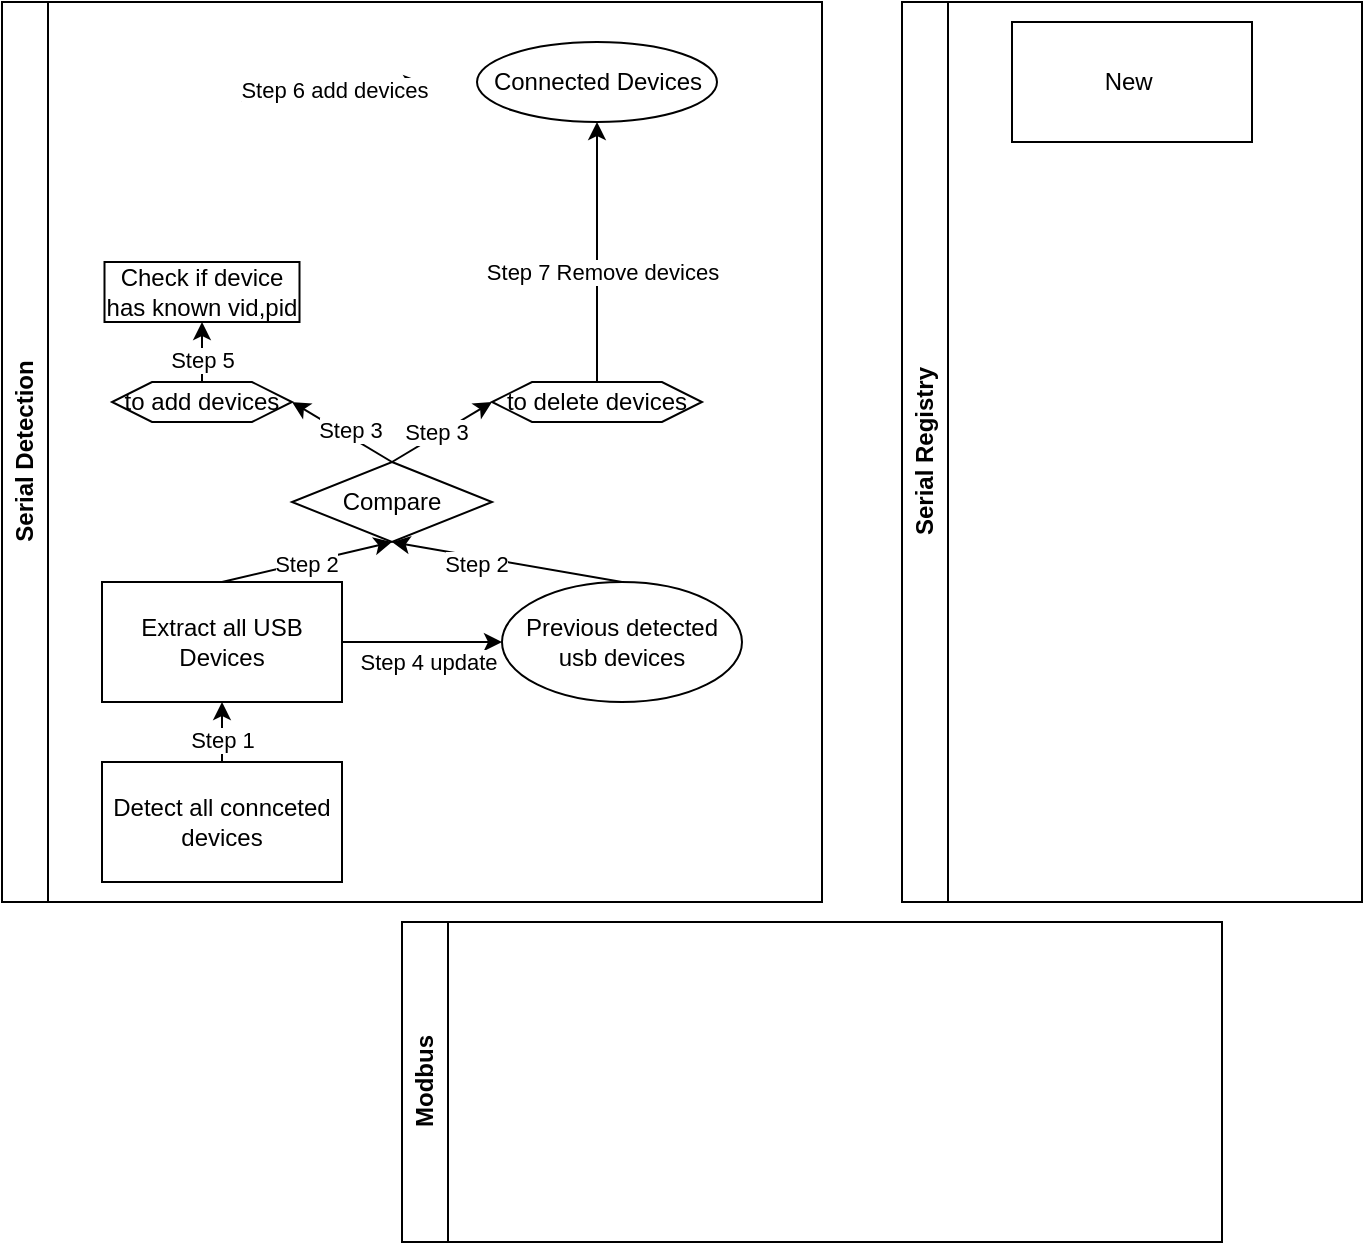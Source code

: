 <mxfile>
    <diagram id="gGUUZ6BF0hv9_rCV74nS" name="Page-1">
        <mxGraphModel dx="1656" dy="423" grid="1" gridSize="10" guides="1" tooltips="1" connect="1" arrows="1" fold="1" page="1" pageScale="1" pageWidth="850" pageHeight="1100" math="0" shadow="0">
            <root>
                <mxCell id="0"/>
                <mxCell id="1" parent="0"/>
                <mxCell id="3" value="Serial Detection" style="swimlane;horizontal=0;whiteSpace=wrap;html=1;" vertex="1" parent="1">
                    <mxGeometry x="-10" y="330" width="410" height="450" as="geometry"/>
                </mxCell>
                <mxCell id="7" style="edgeStyle=none;html=1;exitX=0.5;exitY=0;exitDx=0;exitDy=0;entryX=0.5;entryY=1;entryDx=0;entryDy=0;" edge="1" parent="3" source="5" target="6">
                    <mxGeometry relative="1" as="geometry"/>
                </mxCell>
                <mxCell id="20" value="Step 1" style="edgeLabel;html=1;align=center;verticalAlign=middle;resizable=0;points=[];" vertex="1" connectable="0" parent="7">
                    <mxGeometry x="-0.23" relative="1" as="geometry">
                        <mxPoint as="offset"/>
                    </mxGeometry>
                </mxCell>
                <mxCell id="5" value="Detect all connceted devices" style="rounded=0;whiteSpace=wrap;html=1;" vertex="1" parent="3">
                    <mxGeometry x="50" y="380" width="120" height="60" as="geometry"/>
                </mxCell>
                <mxCell id="18" style="edgeStyle=none;html=1;exitX=0.5;exitY=0;exitDx=0;exitDy=0;entryX=0.5;entryY=1;entryDx=0;entryDy=0;" edge="1" parent="3" source="6" target="12">
                    <mxGeometry relative="1" as="geometry"/>
                </mxCell>
                <mxCell id="21" value="Step 2" style="edgeLabel;html=1;align=center;verticalAlign=middle;resizable=0;points=[];" vertex="1" connectable="0" parent="18">
                    <mxGeometry x="-0.03" relative="1" as="geometry">
                        <mxPoint as="offset"/>
                    </mxGeometry>
                </mxCell>
                <mxCell id="25" style="edgeStyle=none;html=1;entryX=0;entryY=0.5;entryDx=0;entryDy=0;" edge="1" parent="3" source="6" target="70">
                    <mxGeometry relative="1" as="geometry">
                        <mxPoint x="260.0" y="320" as="targetPoint"/>
                    </mxGeometry>
                </mxCell>
                <mxCell id="26" value="Step 4 update" style="edgeLabel;html=1;align=center;verticalAlign=middle;resizable=0;points=[];" vertex="1" connectable="0" parent="25">
                    <mxGeometry x="-0.271" y="-2" relative="1" as="geometry">
                        <mxPoint x="14" y="8" as="offset"/>
                    </mxGeometry>
                </mxCell>
                <mxCell id="6" value="Extract all USB Devices" style="rounded=0;whiteSpace=wrap;html=1;" vertex="1" parent="3">
                    <mxGeometry x="50" y="290" width="120" height="60" as="geometry"/>
                </mxCell>
                <mxCell id="19" style="edgeStyle=none;html=1;exitX=0.5;exitY=0;exitDx=0;exitDy=0;entryX=0.5;entryY=1;entryDx=0;entryDy=0;" edge="1" parent="3" source="70" target="12">
                    <mxGeometry relative="1" as="geometry">
                        <mxPoint x="200" y="270" as="targetPoint"/>
                        <mxPoint x="320.0" y="350" as="sourcePoint"/>
                    </mxGeometry>
                </mxCell>
                <mxCell id="22" value="Step 2" style="edgeLabel;html=1;align=center;verticalAlign=middle;resizable=0;points=[];" vertex="1" connectable="0" parent="19">
                    <mxGeometry x="0.257" y="3" relative="1" as="geometry">
                        <mxPoint as="offset"/>
                    </mxGeometry>
                </mxCell>
                <mxCell id="16" style="edgeStyle=none;html=1;exitX=0.5;exitY=0;exitDx=0;exitDy=0;entryX=1;entryY=0.5;entryDx=0;entryDy=0;" edge="1" parent="3" source="12" target="13">
                    <mxGeometry relative="1" as="geometry"/>
                </mxCell>
                <mxCell id="23" value="Step 3" style="edgeLabel;html=1;align=center;verticalAlign=middle;resizable=0;points=[];" vertex="1" connectable="0" parent="16">
                    <mxGeometry x="-0.089" y="-3" relative="1" as="geometry">
                        <mxPoint as="offset"/>
                    </mxGeometry>
                </mxCell>
                <mxCell id="17" style="edgeStyle=none;html=1;exitX=0.5;exitY=0;exitDx=0;exitDy=0;entryX=0;entryY=0.5;entryDx=0;entryDy=0;" edge="1" parent="3" source="12" target="15">
                    <mxGeometry relative="1" as="geometry"/>
                </mxCell>
                <mxCell id="24" value="Step 3" style="edgeLabel;html=1;align=center;verticalAlign=middle;resizable=0;points=[];" vertex="1" connectable="0" parent="17">
                    <mxGeometry x="-0.069" y="2" relative="1" as="geometry">
                        <mxPoint as="offset"/>
                    </mxGeometry>
                </mxCell>
                <mxCell id="12" value="Compare" style="rhombus;whiteSpace=wrap;html=1;" vertex="1" parent="3">
                    <mxGeometry x="145" y="230" width="100" height="40" as="geometry"/>
                </mxCell>
                <mxCell id="13" value="to add devices&lt;span style=&quot;font-family: monospace; font-size: 0px; text-align: start; text-wrap-mode: nowrap;&quot;&gt;%3CmxGraphModel%3E%3Croot%3E%3CmxCell%20id%3D%220%22%2F%3E%3CmxCell%20id%3D%221%22%20parent%3D%220%22%2F%3E%3CmxCell%20id%3D%222%22%20value%3D%22Connected%20Devices%22%20style%3D%22rounded%3D0%3BwhiteSpace%3Dwrap%3Bhtml%3D1%3B%22%20vertex%3D%221%22%20parent%3D%221%22%3E%3CmxGeometry%20x%3D%22240%22%20y%3D%22460%22%20width%3D%22120%22%20height%3D%2260%22%20as%3D%22geometry%22%2F%3E%3C%2FmxCell%3E%3C%2Froot%3E%3C%2FmxGraphModel%3E&lt;/span&gt;" style="shape=hexagon;perimeter=hexagonPerimeter2;whiteSpace=wrap;html=1;fixedSize=1;" vertex="1" parent="3">
                    <mxGeometry x="55" y="190" width="90" height="20" as="geometry"/>
                </mxCell>
                <mxCell id="37" style="edgeStyle=none;html=1;exitX=0.5;exitY=0;exitDx=0;exitDy=0;entryX=0.5;entryY=1;entryDx=0;entryDy=0;" edge="1" parent="3" source="15" target="69">
                    <mxGeometry relative="1" as="geometry">
                        <mxPoint x="270.0" y="70" as="targetPoint"/>
                    </mxGeometry>
                </mxCell>
                <mxCell id="38" value="&lt;span style=&quot;color: rgb(0, 0, 0);&quot;&gt;Step 7 Remove devices&lt;/span&gt;" style="edgeLabel;html=1;align=center;verticalAlign=middle;resizable=0;points=[];" vertex="1" connectable="0" parent="37">
                    <mxGeometry x="-0.157" y="-2" relative="1" as="geometry">
                        <mxPoint as="offset"/>
                    </mxGeometry>
                </mxCell>
                <mxCell id="15" value="to delete devices" style="shape=hexagon;perimeter=hexagonPerimeter2;whiteSpace=wrap;html=1;fixedSize=1;" vertex="1" parent="3">
                    <mxGeometry x="245" y="190" width="105" height="20" as="geometry"/>
                </mxCell>
                <mxCell id="30" style="edgeStyle=none;html=1;entryX=0;entryY=0.5;entryDx=0;entryDy=0;" edge="1" parent="3">
                    <mxGeometry relative="1" as="geometry">
                        <mxPoint x="120" y="50" as="sourcePoint"/>
                        <mxPoint x="210.0" y="40" as="targetPoint"/>
                    </mxGeometry>
                </mxCell>
                <mxCell id="31" value="Text" style="edgeLabel;html=1;align=center;verticalAlign=middle;resizable=0;points=[];" vertex="1" connectable="0" parent="30">
                    <mxGeometry x="0.056" y="-1" relative="1" as="geometry">
                        <mxPoint as="offset"/>
                    </mxGeometry>
                </mxCell>
                <mxCell id="33" value="Step 6 add devices" style="edgeLabel;html=1;align=center;verticalAlign=middle;resizable=0;points=[];" vertex="1" connectable="0" parent="30">
                    <mxGeometry x="0.032" y="1" relative="1" as="geometry">
                        <mxPoint as="offset"/>
                    </mxGeometry>
                </mxCell>
                <mxCell id="29" value="Check if device has known vid,pid" style="rounded=0;whiteSpace=wrap;html=1;" vertex="1" parent="3">
                    <mxGeometry x="51.25" y="130" width="97.5" height="30" as="geometry"/>
                </mxCell>
                <mxCell id="28" style="edgeStyle=none;html=1;exitX=0.5;exitY=0;exitDx=0;exitDy=0;" edge="1" parent="3" source="13" target="29">
                    <mxGeometry relative="1" as="geometry">
                        <mxPoint x="100.121" y="170" as="targetPoint"/>
                    </mxGeometry>
                </mxCell>
                <mxCell id="32" value="Step 5" style="edgeLabel;html=1;align=center;verticalAlign=middle;resizable=0;points=[];" vertex="1" connectable="0" parent="28">
                    <mxGeometry x="-0.251" relative="1" as="geometry">
                        <mxPoint as="offset"/>
                    </mxGeometry>
                </mxCell>
                <mxCell id="69" value="&lt;span style=&quot;color: rgb(0, 0, 0);&quot;&gt;Connected Devices&lt;/span&gt;" style="ellipse;whiteSpace=wrap;html=1;" vertex="1" parent="3">
                    <mxGeometry x="237.5" y="20" width="120" height="40" as="geometry"/>
                </mxCell>
                <mxCell id="70" value="&lt;span style=&quot;color: rgb(0, 0, 0);&quot;&gt;Previous detected usb devices&lt;/span&gt;" style="ellipse;whiteSpace=wrap;html=1;" vertex="1" parent="3">
                    <mxGeometry x="250" y="290" width="120" height="60" as="geometry"/>
                </mxCell>
                <mxCell id="4" value="Modbus" style="swimlane;horizontal=0;whiteSpace=wrap;html=1;" vertex="1" parent="1">
                    <mxGeometry x="190" y="790" width="410" height="160" as="geometry"/>
                </mxCell>
                <mxCell id="68" value="Serial Registry" style="swimlane;horizontal=0;whiteSpace=wrap;html=1;" vertex="1" parent="1">
                    <mxGeometry x="440" y="330" width="230" height="450" as="geometry"/>
                </mxCell>
                <mxCell id="72" value="New&amp;nbsp;" style="rounded=0;whiteSpace=wrap;html=1;" vertex="1" parent="68">
                    <mxGeometry x="55" y="10" width="120" height="60" as="geometry"/>
                </mxCell>
            </root>
        </mxGraphModel>
    </diagram>
</mxfile>
